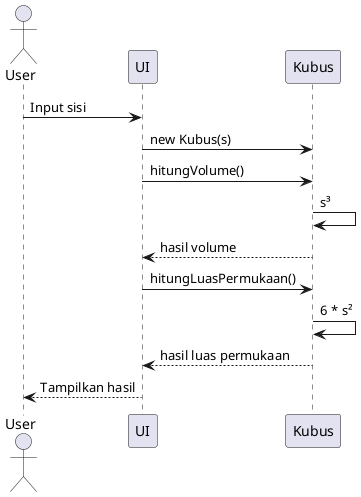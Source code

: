 @startuml
actor User
participant UI
participant Kubus

User -> UI: Input sisi
UI -> Kubus: new Kubus(s)
UI -> Kubus: hitungVolume()
Kubus -> Kubus: s³
Kubus --> UI: hasil volume
UI -> Kubus: hitungLuasPermukaan()
Kubus -> Kubus: 6 * s²
Kubus --> UI: hasil luas permukaan
UI --> User: Tampilkan hasil
@enduml